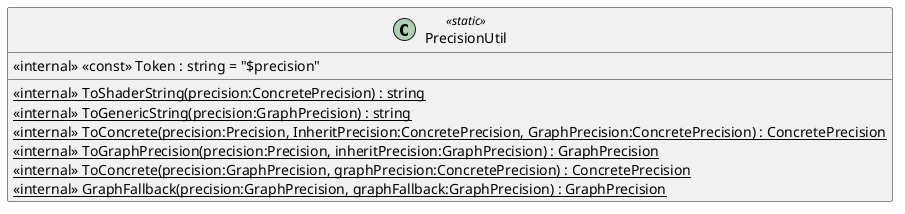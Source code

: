@startuml
class PrecisionUtil <<static>> {
    <<internal>> <<const>> Token : string = "$precision"
    <<internal>> {static} ToShaderString(precision:ConcretePrecision) : string
    <<internal>> {static} ToGenericString(precision:GraphPrecision) : string
    <<internal>> {static} ToConcrete(precision:Precision, InheritPrecision:ConcretePrecision, GraphPrecision:ConcretePrecision) : ConcretePrecision
    <<internal>> {static} ToGraphPrecision(precision:Precision, inheritPrecision:GraphPrecision) : GraphPrecision
    <<internal>> {static} ToConcrete(precision:GraphPrecision, graphPrecision:ConcretePrecision) : ConcretePrecision
    <<internal>> {static} GraphFallback(precision:GraphPrecision, graphFallback:GraphPrecision) : GraphPrecision
}
@enduml
